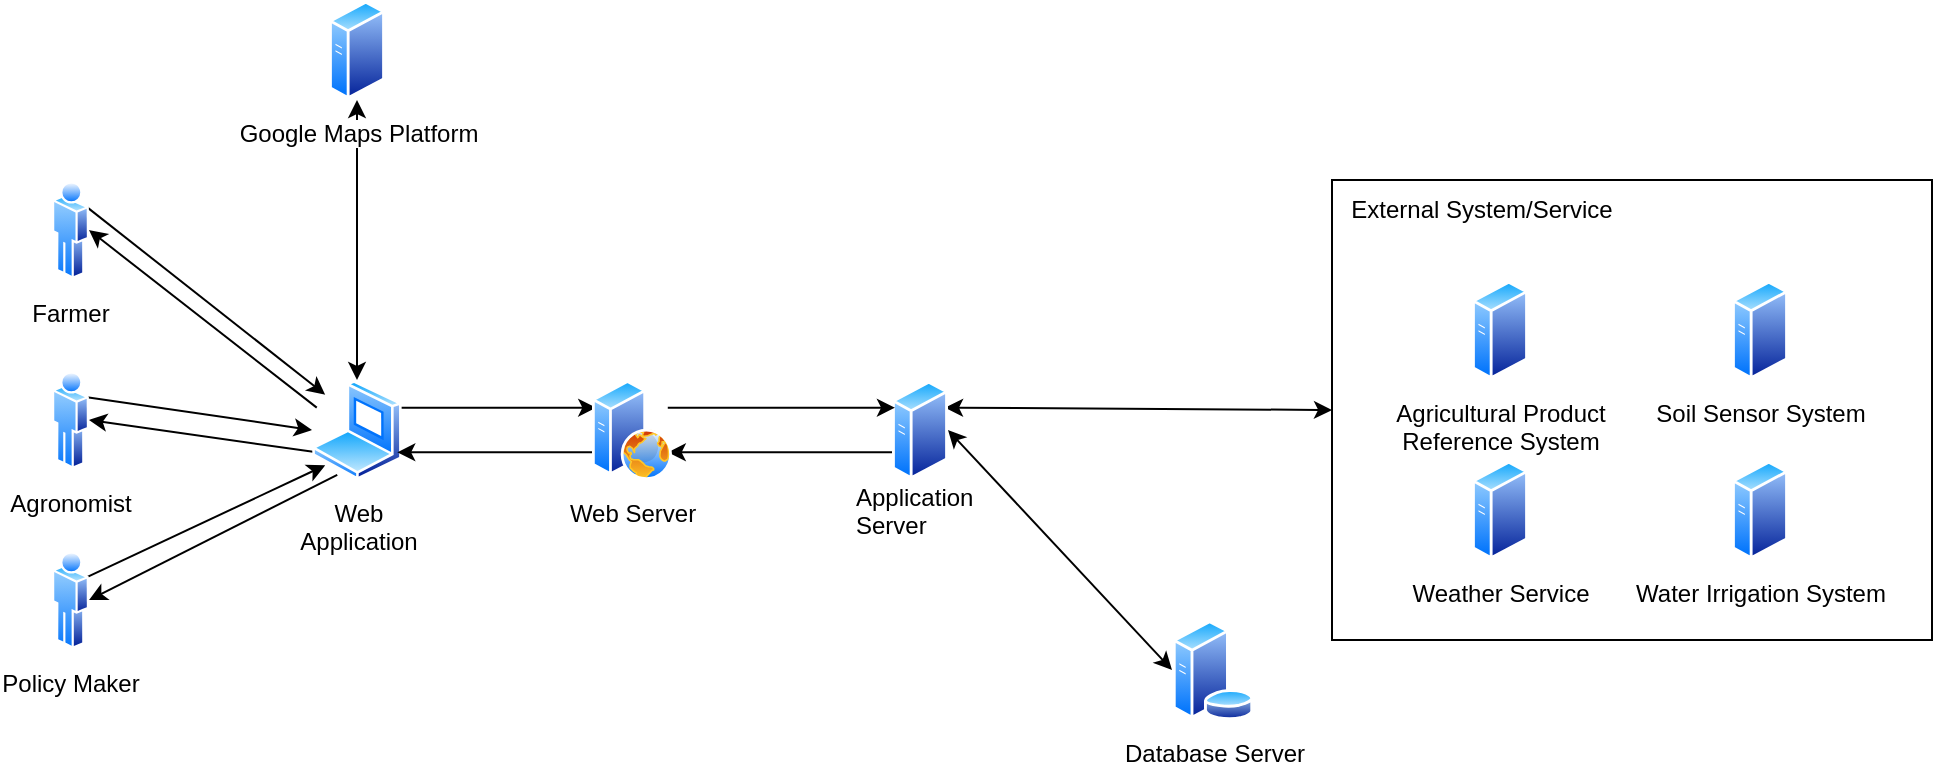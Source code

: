 <mxfile version="16.0.0" type="device" pages="3"><diagram id="sjSaxOTKPD7qIrv7Isvb" name="4-tier"><mxGraphModel dx="1261" dy="827" grid="1" gridSize="10" guides="1" tooltips="1" connect="1" arrows="1" fold="1" page="1" pageScale="1" pageWidth="12800" pageHeight="7200" math="0" shadow="0"><root><mxCell id="0"/><mxCell id="1" parent="0"/><mxCell id="mp9-KsFMcsk27uQzetZd-59" value="" style="rounded=0;whiteSpace=wrap;html=1;" vertex="1" parent="1"><mxGeometry x="790" y="280" width="300" height="230" as="geometry"/></mxCell><mxCell id="mp9-KsFMcsk27uQzetZd-29" style="edgeStyle=none;rounded=0;orthogonalLoop=1;jettySize=auto;html=1;exitX=1;exitY=0.25;exitDx=0;exitDy=0;entryX=0;entryY=0.25;entryDx=0;entryDy=0;" edge="1" parent="1" source="mp9-KsFMcsk27uQzetZd-3" target="mp9-KsFMcsk27uQzetZd-5"><mxGeometry relative="1" as="geometry"/></mxCell><mxCell id="mp9-KsFMcsk27uQzetZd-35" style="edgeStyle=none;rounded=0;orthogonalLoop=1;jettySize=auto;html=1;exitX=0;exitY=0.25;exitDx=0;exitDy=0;entryX=1;entryY=0.5;entryDx=0;entryDy=0;" edge="1" parent="1" source="mp9-KsFMcsk27uQzetZd-3" target="mp9-KsFMcsk27uQzetZd-19"><mxGeometry relative="1" as="geometry"/></mxCell><mxCell id="mp9-KsFMcsk27uQzetZd-37" style="edgeStyle=none;rounded=0;orthogonalLoop=1;jettySize=auto;html=1;exitX=0;exitY=0.75;exitDx=0;exitDy=0;entryX=1;entryY=0.5;entryDx=0;entryDy=0;" edge="1" parent="1" source="mp9-KsFMcsk27uQzetZd-3" target="mp9-KsFMcsk27uQzetZd-20"><mxGeometry relative="1" as="geometry"/></mxCell><mxCell id="mp9-KsFMcsk27uQzetZd-40" style="edgeStyle=none;rounded=0;orthogonalLoop=1;jettySize=auto;html=1;exitX=0.25;exitY=1;exitDx=0;exitDy=0;entryX=1;entryY=0.5;entryDx=0;entryDy=0;" edge="1" parent="1" source="mp9-KsFMcsk27uQzetZd-3" target="mp9-KsFMcsk27uQzetZd-21"><mxGeometry relative="1" as="geometry"/></mxCell><mxCell id="znMJdkrSRfPZ5JB3-P3C-1" style="edgeStyle=none;rounded=0;orthogonalLoop=1;jettySize=auto;html=1;exitX=0.5;exitY=0;exitDx=0;exitDy=0;fontSize=12;startArrow=classic;startFill=1;endArrow=classic;endFill=1;" edge="1" parent="1" source="mp9-KsFMcsk27uQzetZd-3" target="mp9-KsFMcsk27uQzetZd-15"><mxGeometry relative="1" as="geometry"/></mxCell><mxCell id="mp9-KsFMcsk27uQzetZd-3" value="Web&lt;br&gt;Application" style="aspect=fixed;perimeter=ellipsePerimeter;html=1;align=center;shadow=0;dashed=0;spacingTop=3;image;image=img/lib/active_directory/laptop_client.svg;" vertex="1" parent="1"><mxGeometry x="280" y="380" width="45" height="50" as="geometry"/></mxCell><mxCell id="mp9-KsFMcsk27uQzetZd-27" style="edgeStyle=none;rounded=0;orthogonalLoop=1;jettySize=auto;html=1;exitX=0;exitY=0.75;exitDx=0;exitDy=0;entryX=1;entryY=0.75;entryDx=0;entryDy=0;" edge="1" parent="1" source="mp9-KsFMcsk27uQzetZd-4" target="mp9-KsFMcsk27uQzetZd-5"><mxGeometry relative="1" as="geometry"/></mxCell><mxCell id="mp9-KsFMcsk27uQzetZd-56" style="rounded=0;orthogonalLoop=1;jettySize=auto;html=1;exitX=1;exitY=0.5;exitDx=0;exitDy=0;entryX=0;entryY=0.5;entryDx=0;entryDy=0;startArrow=classic;startFill=1;" edge="1" parent="1" source="mp9-KsFMcsk27uQzetZd-4" target="mp9-KsFMcsk27uQzetZd-31"><mxGeometry relative="1" as="geometry"/></mxCell><mxCell id="mp9-KsFMcsk27uQzetZd-60" style="edgeStyle=none;rounded=0;orthogonalLoop=1;jettySize=auto;html=1;exitX=1;exitY=0.25;exitDx=0;exitDy=0;entryX=0;entryY=0.5;entryDx=0;entryDy=0;startArrow=classic;startFill=1;" edge="1" parent="1" source="mp9-KsFMcsk27uQzetZd-4" target="mp9-KsFMcsk27uQzetZd-59"><mxGeometry relative="1" as="geometry"/></mxCell><mxCell id="mp9-KsFMcsk27uQzetZd-4" value="" style="aspect=fixed;perimeter=ellipsePerimeter;html=1;align=center;shadow=0;dashed=0;spacingTop=3;image;image=img/lib/active_directory/generic_server.svg;" vertex="1" parent="1"><mxGeometry x="570" y="380" width="28.0" height="50" as="geometry"/></mxCell><mxCell id="mp9-KsFMcsk27uQzetZd-26" style="edgeStyle=none;rounded=0;orthogonalLoop=1;jettySize=auto;html=1;exitX=1;exitY=0.25;exitDx=0;exitDy=0;entryX=0;entryY=0.25;entryDx=0;entryDy=0;" edge="1" parent="1" source="mp9-KsFMcsk27uQzetZd-5" target="mp9-KsFMcsk27uQzetZd-4"><mxGeometry relative="1" as="geometry"/></mxCell><mxCell id="mp9-KsFMcsk27uQzetZd-30" style="edgeStyle=none;rounded=0;orthogonalLoop=1;jettySize=auto;html=1;exitX=0;exitY=0.75;exitDx=0;exitDy=0;entryX=1;entryY=0.75;entryDx=0;entryDy=0;" edge="1" parent="1" source="mp9-KsFMcsk27uQzetZd-5" target="mp9-KsFMcsk27uQzetZd-3"><mxGeometry relative="1" as="geometry"/></mxCell><mxCell id="mp9-KsFMcsk27uQzetZd-5" value="Web Server" style="aspect=fixed;perimeter=ellipsePerimeter;html=1;align=center;shadow=0;dashed=0;spacingTop=3;image;image=img/lib/active_directory/web_server.svg;" vertex="1" parent="1"><mxGeometry x="420" y="380" width="40" height="50" as="geometry"/></mxCell><mxCell id="mp9-KsFMcsk27uQzetZd-15" value="Google Maps Platform" style="aspect=fixed;perimeter=ellipsePerimeter;html=1;align=center;shadow=0;dashed=0;spacingTop=3;image;image=img/lib/active_directory/generic_server.svg;" vertex="1" parent="1"><mxGeometry x="288.5" y="190" width="28.0" height="50" as="geometry"/></mxCell><mxCell id="mp9-KsFMcsk27uQzetZd-16" value="Weather Service" style="aspect=fixed;perimeter=ellipsePerimeter;html=1;align=center;shadow=0;dashed=0;spacingTop=3;image;image=img/lib/active_directory/generic_server.svg;" vertex="1" parent="1"><mxGeometry x="860" y="420" width="28.0" height="50" as="geometry"/></mxCell><mxCell id="mp9-KsFMcsk27uQzetZd-34" style="edgeStyle=none;rounded=0;orthogonalLoop=1;jettySize=auto;html=1;exitX=1;exitY=0.25;exitDx=0;exitDy=0;entryX=0;entryY=0;entryDx=0;entryDy=0;" edge="1" parent="1" source="mp9-KsFMcsk27uQzetZd-19" target="mp9-KsFMcsk27uQzetZd-3"><mxGeometry relative="1" as="geometry"/></mxCell><mxCell id="mp9-KsFMcsk27uQzetZd-19" value="Farmer" style="aspect=fixed;perimeter=ellipsePerimeter;html=1;align=center;shadow=0;dashed=0;spacingTop=3;image;image=img/lib/active_directory/user.svg;" vertex="1" parent="1"><mxGeometry x="150" y="280" width="18.5" height="50" as="geometry"/></mxCell><mxCell id="mp9-KsFMcsk27uQzetZd-36" style="edgeStyle=none;rounded=0;orthogonalLoop=1;jettySize=auto;html=1;exitX=1;exitY=0.25;exitDx=0;exitDy=0;entryX=0;entryY=0.5;entryDx=0;entryDy=0;" edge="1" parent="1" source="mp9-KsFMcsk27uQzetZd-20" target="mp9-KsFMcsk27uQzetZd-3"><mxGeometry relative="1" as="geometry"/></mxCell><mxCell id="mp9-KsFMcsk27uQzetZd-20" value="Agronomist" style="aspect=fixed;perimeter=ellipsePerimeter;html=1;align=center;shadow=0;dashed=0;spacingTop=3;image;image=img/lib/active_directory/user.svg;" vertex="1" parent="1"><mxGeometry x="150" y="375" width="18.5" height="50" as="geometry"/></mxCell><mxCell id="mp9-KsFMcsk27uQzetZd-39" style="edgeStyle=none;rounded=0;orthogonalLoop=1;jettySize=auto;html=1;exitX=1;exitY=0.25;exitDx=0;exitDy=0;entryX=0;entryY=1;entryDx=0;entryDy=0;" edge="1" parent="1" source="mp9-KsFMcsk27uQzetZd-21" target="mp9-KsFMcsk27uQzetZd-3"><mxGeometry relative="1" as="geometry"/></mxCell><mxCell id="mp9-KsFMcsk27uQzetZd-21" value="Policy Maker" style="aspect=fixed;perimeter=ellipsePerimeter;html=1;align=center;shadow=0;dashed=0;spacingTop=3;image;image=img/lib/active_directory/user.svg;" vertex="1" parent="1"><mxGeometry x="150" y="465" width="18.5" height="50" as="geometry"/></mxCell><mxCell id="mp9-KsFMcsk27uQzetZd-22" value="Soil Sensor System" style="aspect=fixed;perimeter=ellipsePerimeter;html=1;align=center;shadow=0;dashed=0;spacingTop=3;image;image=img/lib/active_directory/generic_server.svg;" vertex="1" parent="1"><mxGeometry x="990" y="330" width="28.0" height="50" as="geometry"/></mxCell><mxCell id="mp9-KsFMcsk27uQzetZd-23" value="Water Irrigation System" style="aspect=fixed;perimeter=ellipsePerimeter;html=1;align=center;shadow=0;dashed=0;spacingTop=3;image;image=img/lib/active_directory/generic_server.svg;" vertex="1" parent="1"><mxGeometry x="990" y="420" width="28.0" height="50" as="geometry"/></mxCell><mxCell id="mp9-KsFMcsk27uQzetZd-24" value="Agricultural Product &lt;br&gt;Reference System" style="aspect=fixed;perimeter=ellipsePerimeter;html=1;align=center;shadow=0;dashed=0;spacingTop=3;image;image=img/lib/active_directory/generic_server.svg;" vertex="1" parent="1"><mxGeometry x="860" y="330" width="28.0" height="50" as="geometry"/></mxCell><mxCell id="mp9-KsFMcsk27uQzetZd-31" value="Database Server" style="aspect=fixed;perimeter=ellipsePerimeter;html=1;align=center;shadow=0;dashed=0;spacingTop=3;image;image=img/lib/active_directory/database_server.svg;" vertex="1" parent="1"><mxGeometry x="710" y="500" width="41" height="50" as="geometry"/></mxCell><mxCell id="mp9-KsFMcsk27uQzetZd-58" value="&lt;meta charset=&quot;utf-8&quot;&gt;&lt;span style=&quot;color: rgb(0, 0, 0); font-size: 12px; font-style: normal; font-weight: 400; letter-spacing: normal; text-align: center; text-indent: 0px; text-transform: none; word-spacing: 0px; font-family: helvetica;&quot;&gt;Application&lt;br&gt;&lt;/span&gt;&lt;span style=&quot;color: rgb(0, 0, 0); font-size: 12px; font-style: normal; font-weight: 400; letter-spacing: normal; text-align: center; text-indent: 0px; text-transform: none; word-spacing: 0px; font-family: helvetica;&quot;&gt;Server&lt;/span&gt;" style="text;whiteSpace=wrap;html=1;" vertex="1" parent="1"><mxGeometry x="550" y="425" width="80" height="40" as="geometry"/></mxCell><mxCell id="mp9-KsFMcsk27uQzetZd-67" value="External System/Service" style="text;html=1;strokeColor=none;fillColor=none;align=center;verticalAlign=middle;whiteSpace=wrap;rounded=0;" vertex="1" parent="1"><mxGeometry x="780" y="280" width="170" height="30" as="geometry"/></mxCell></root></mxGraphModel></diagram><diagram name="4-tier with details" id="wOxttjtLNgV1CSlVYcbX"><mxGraphModel dx="1183" dy="775" grid="1" gridSize="10" guides="1" tooltips="1" connect="1" arrows="1" fold="1" page="1" pageScale="1" pageWidth="12800" pageHeight="7200" math="0" shadow="0"><root><mxCell id="PrZ64AHP7pMsu5yg79Ty-0"/><mxCell id="PrZ64AHP7pMsu5yg79Ty-1" parent="PrZ64AHP7pMsu5yg79Ty-0"/><mxCell id="PrZ64AHP7pMsu5yg79Ty-3" style="edgeStyle=none;rounded=0;orthogonalLoop=1;jettySize=auto;html=1;exitX=1;exitY=0.25;exitDx=0;exitDy=0;entryX=0;entryY=0.25;entryDx=0;entryDy=0;" edge="1" parent="PrZ64AHP7pMsu5yg79Ty-1" source="PrZ64AHP7pMsu5yg79Ty-7" target="PrZ64AHP7pMsu5yg79Ty-14"><mxGeometry relative="1" as="geometry"/></mxCell><mxCell id="PrZ64AHP7pMsu5yg79Ty-4" style="edgeStyle=none;rounded=0;orthogonalLoop=1;jettySize=auto;html=1;exitX=0;exitY=0.25;exitDx=0;exitDy=0;entryX=1;entryY=0.5;entryDx=0;entryDy=0;" edge="1" parent="PrZ64AHP7pMsu5yg79Ty-1" source="PrZ64AHP7pMsu5yg79Ty-7" target="PrZ64AHP7pMsu5yg79Ty-18"><mxGeometry relative="1" as="geometry"/></mxCell><mxCell id="PrZ64AHP7pMsu5yg79Ty-5" style="edgeStyle=none;rounded=0;orthogonalLoop=1;jettySize=auto;html=1;exitX=0;exitY=0.75;exitDx=0;exitDy=0;entryX=1;entryY=0.5;entryDx=0;entryDy=0;" edge="1" parent="PrZ64AHP7pMsu5yg79Ty-1" source="PrZ64AHP7pMsu5yg79Ty-7" target="PrZ64AHP7pMsu5yg79Ty-20"><mxGeometry relative="1" as="geometry"/></mxCell><mxCell id="PrZ64AHP7pMsu5yg79Ty-6" style="edgeStyle=none;rounded=0;orthogonalLoop=1;jettySize=auto;html=1;exitX=0.25;exitY=1;exitDx=0;exitDy=0;entryX=1;entryY=0.5;entryDx=0;entryDy=0;" edge="1" parent="PrZ64AHP7pMsu5yg79Ty-1" source="PrZ64AHP7pMsu5yg79Ty-7" target="PrZ64AHP7pMsu5yg79Ty-22"><mxGeometry relative="1" as="geometry"/></mxCell><mxCell id="3Lk5NmWLWFkeEh1lL4oG-1" style="edgeStyle=none;rounded=0;orthogonalLoop=1;jettySize=auto;html=1;exitX=0.5;exitY=0;exitDx=0;exitDy=0;fontSize=12;startArrow=classic;startFill=1;endArrow=classic;endFill=1;" edge="1" parent="PrZ64AHP7pMsu5yg79Ty-1" source="PrZ64AHP7pMsu5yg79Ty-7" target="3Lk5NmWLWFkeEh1lL4oG-0"><mxGeometry relative="1" as="geometry"/></mxCell><mxCell id="PrZ64AHP7pMsu5yg79Ty-7" value="Web&lt;br&gt;Application" style="aspect=fixed;perimeter=ellipsePerimeter;html=1;align=center;shadow=0;dashed=0;spacingTop=3;image;image=img/lib/active_directory/laptop_client.svg;" vertex="1" parent="PrZ64AHP7pMsu5yg79Ty-1"><mxGeometry x="280" y="380" width="45" height="50" as="geometry"/></mxCell><mxCell id="PrZ64AHP7pMsu5yg79Ty-8" style="edgeStyle=none;rounded=0;orthogonalLoop=1;jettySize=auto;html=1;exitX=0;exitY=0.75;exitDx=0;exitDy=0;entryX=1;entryY=0.75;entryDx=0;entryDy=0;" edge="1" parent="PrZ64AHP7pMsu5yg79Ty-1" source="PrZ64AHP7pMsu5yg79Ty-11" target="PrZ64AHP7pMsu5yg79Ty-14"><mxGeometry relative="1" as="geometry"/></mxCell><mxCell id="PrZ64AHP7pMsu5yg79Ty-9" style="rounded=0;orthogonalLoop=1;jettySize=auto;html=1;exitX=1;exitY=0.5;exitDx=0;exitDy=0;entryX=0;entryY=0.5;entryDx=0;entryDy=0;startArrow=classic;startFill=1;" edge="1" parent="PrZ64AHP7pMsu5yg79Ty-1" source="PrZ64AHP7pMsu5yg79Ty-11" target="PrZ64AHP7pMsu5yg79Ty-26"><mxGeometry relative="1" as="geometry"/></mxCell><mxCell id="PrZ64AHP7pMsu5yg79Ty-10" style="edgeStyle=none;rounded=0;orthogonalLoop=1;jettySize=auto;html=1;exitX=1;exitY=0.25;exitDx=0;exitDy=0;entryX=0;entryY=0.5;entryDx=0;entryDy=0;startArrow=classic;startFill=1;" edge="1" parent="PrZ64AHP7pMsu5yg79Ty-1" source="PrZ64AHP7pMsu5yg79Ty-11" target="PrZ64AHP7pMsu5yg79Ty-2"><mxGeometry relative="1" as="geometry"/></mxCell><mxCell id="PrZ64AHP7pMsu5yg79Ty-11" value="" style="aspect=fixed;perimeter=ellipsePerimeter;html=1;align=center;shadow=0;dashed=0;spacingTop=3;image;image=img/lib/active_directory/generic_server.svg;" vertex="1" parent="PrZ64AHP7pMsu5yg79Ty-1"><mxGeometry x="570" y="380" width="28.0" height="50" as="geometry"/></mxCell><mxCell id="PrZ64AHP7pMsu5yg79Ty-12" style="edgeStyle=none;rounded=0;orthogonalLoop=1;jettySize=auto;html=1;exitX=1;exitY=0.25;exitDx=0;exitDy=0;entryX=0;entryY=0.25;entryDx=0;entryDy=0;" edge="1" parent="PrZ64AHP7pMsu5yg79Ty-1" source="PrZ64AHP7pMsu5yg79Ty-14" target="PrZ64AHP7pMsu5yg79Ty-11"><mxGeometry relative="1" as="geometry"/></mxCell><mxCell id="PrZ64AHP7pMsu5yg79Ty-13" style="edgeStyle=none;rounded=0;orthogonalLoop=1;jettySize=auto;html=1;exitX=0;exitY=0.75;exitDx=0;exitDy=0;entryX=1;entryY=0.75;entryDx=0;entryDy=0;" edge="1" parent="PrZ64AHP7pMsu5yg79Ty-1" source="PrZ64AHP7pMsu5yg79Ty-14" target="PrZ64AHP7pMsu5yg79Ty-7"><mxGeometry relative="1" as="geometry"/></mxCell><mxCell id="PrZ64AHP7pMsu5yg79Ty-14" value="Web Server" style="aspect=fixed;perimeter=ellipsePerimeter;html=1;align=center;shadow=0;dashed=0;spacingTop=3;image;image=img/lib/active_directory/web_server.svg;" vertex="1" parent="PrZ64AHP7pMsu5yg79Ty-1"><mxGeometry x="420" y="380" width="40" height="50" as="geometry"/></mxCell><mxCell id="PrZ64AHP7pMsu5yg79Ty-17" style="edgeStyle=none;rounded=0;orthogonalLoop=1;jettySize=auto;html=1;exitX=1;exitY=0.25;exitDx=0;exitDy=0;entryX=0;entryY=0;entryDx=0;entryDy=0;" edge="1" parent="PrZ64AHP7pMsu5yg79Ty-1" source="PrZ64AHP7pMsu5yg79Ty-18" target="PrZ64AHP7pMsu5yg79Ty-7"><mxGeometry relative="1" as="geometry"/></mxCell><mxCell id="PrZ64AHP7pMsu5yg79Ty-18" value="Farmer" style="aspect=fixed;perimeter=ellipsePerimeter;html=1;align=center;shadow=0;dashed=0;spacingTop=3;image;image=img/lib/active_directory/user.svg;" vertex="1" parent="PrZ64AHP7pMsu5yg79Ty-1"><mxGeometry x="150" y="280" width="18.5" height="50" as="geometry"/></mxCell><mxCell id="PrZ64AHP7pMsu5yg79Ty-19" style="edgeStyle=none;rounded=0;orthogonalLoop=1;jettySize=auto;html=1;exitX=1;exitY=0.25;exitDx=0;exitDy=0;entryX=0;entryY=0.5;entryDx=0;entryDy=0;" edge="1" parent="PrZ64AHP7pMsu5yg79Ty-1" source="PrZ64AHP7pMsu5yg79Ty-20" target="PrZ64AHP7pMsu5yg79Ty-7"><mxGeometry relative="1" as="geometry"/></mxCell><mxCell id="PrZ64AHP7pMsu5yg79Ty-20" value="Agronomist" style="aspect=fixed;perimeter=ellipsePerimeter;html=1;align=center;shadow=0;dashed=0;spacingTop=3;image;image=img/lib/active_directory/user.svg;" vertex="1" parent="PrZ64AHP7pMsu5yg79Ty-1"><mxGeometry x="150" y="375" width="18.5" height="50" as="geometry"/></mxCell><mxCell id="PrZ64AHP7pMsu5yg79Ty-21" style="edgeStyle=none;rounded=0;orthogonalLoop=1;jettySize=auto;html=1;exitX=1;exitY=0.25;exitDx=0;exitDy=0;entryX=0;entryY=1;entryDx=0;entryDy=0;" edge="1" parent="PrZ64AHP7pMsu5yg79Ty-1" source="PrZ64AHP7pMsu5yg79Ty-22" target="PrZ64AHP7pMsu5yg79Ty-7"><mxGeometry relative="1" as="geometry"/></mxCell><mxCell id="PrZ64AHP7pMsu5yg79Ty-22" value="Policy Maker" style="aspect=fixed;perimeter=ellipsePerimeter;html=1;align=center;shadow=0;dashed=0;spacingTop=3;image;image=img/lib/active_directory/user.svg;" vertex="1" parent="PrZ64AHP7pMsu5yg79Ty-1"><mxGeometry x="150" y="465" width="18.5" height="50" as="geometry"/></mxCell><mxCell id="PrZ64AHP7pMsu5yg79Ty-26" value="Database Server" style="aspect=fixed;perimeter=ellipsePerimeter;html=1;align=center;shadow=0;dashed=0;spacingTop=3;image;image=img/lib/active_directory/database_server.svg;" vertex="1" parent="PrZ64AHP7pMsu5yg79Ty-1"><mxGeometry x="700" y="450" width="41" height="50" as="geometry"/></mxCell><mxCell id="PrZ64AHP7pMsu5yg79Ty-27" value="&lt;meta charset=&quot;utf-8&quot;&gt;&lt;span style=&quot;color: rgb(0, 0, 0); font-size: 12px; font-style: normal; font-weight: 400; letter-spacing: normal; text-align: center; text-indent: 0px; text-transform: none; word-spacing: 0px; font-family: helvetica;&quot;&gt;Application&lt;br&gt;&lt;/span&gt;&lt;span style=&quot;color: rgb(0, 0, 0); font-size: 12px; font-style: normal; font-weight: 400; letter-spacing: normal; text-align: center; text-indent: 0px; text-transform: none; word-spacing: 0px; font-family: helvetica;&quot;&gt;Server&lt;/span&gt;" style="text;whiteSpace=wrap;html=1;" vertex="1" parent="PrZ64AHP7pMsu5yg79Ty-1"><mxGeometry x="550" y="425" width="80" height="40" as="geometry"/></mxCell><mxCell id="PrZ64AHP7pMsu5yg79Ty-29" value="" style="endArrow=none;dashed=1;html=1;rounded=0;" edge="1" parent="PrZ64AHP7pMsu5yg79Ty-1"><mxGeometry width="50" height="50" relative="1" as="geometry"><mxPoint x="380" y="640" as="sourcePoint"/><mxPoint x="380" y="230" as="targetPoint"/></mxGeometry></mxCell><mxCell id="PrZ64AHP7pMsu5yg79Ty-30" value="" style="endArrow=none;dashed=1;html=1;rounded=0;" edge="1" parent="PrZ64AHP7pMsu5yg79Ty-1"><mxGeometry width="50" height="50" relative="1" as="geometry"><mxPoint x="520" y="640" as="sourcePoint"/><mxPoint x="520" y="230" as="targetPoint"/></mxGeometry></mxCell><mxCell id="PrZ64AHP7pMsu5yg79Ty-31" value="" style="endArrow=none;dashed=1;html=1;rounded=0;" edge="1" parent="PrZ64AHP7pMsu5yg79Ty-1"><mxGeometry width="50" height="50" relative="1" as="geometry"><mxPoint x="630" y="639" as="sourcePoint"/><mxPoint x="630" y="229" as="targetPoint"/></mxGeometry></mxCell><mxCell id="PrZ64AHP7pMsu5yg79Ty-32" value="client tier" style="text;html=1;strokeColor=none;fillColor=none;align=center;verticalAlign=middle;whiteSpace=wrap;rounded=0;" vertex="1" parent="PrZ64AHP7pMsu5yg79Ty-1"><mxGeometry x="272.5" y="600" width="60" height="30" as="geometry"/></mxCell><mxCell id="PrZ64AHP7pMsu5yg79Ty-33" value="presentation tier" style="text;html=1;strokeColor=none;fillColor=none;align=center;verticalAlign=middle;whiteSpace=wrap;rounded=0;" vertex="1" parent="PrZ64AHP7pMsu5yg79Ty-1"><mxGeometry x="400" y="600" width="90" height="30" as="geometry"/></mxCell><mxCell id="PrZ64AHP7pMsu5yg79Ty-34" value="data tier" style="text;html=1;strokeColor=none;fillColor=none;align=center;verticalAlign=middle;whiteSpace=wrap;rounded=0;" vertex="1" parent="PrZ64AHP7pMsu5yg79Ty-1"><mxGeometry x="651" y="600" width="60" height="30" as="geometry"/></mxCell><mxCell id="PrZ64AHP7pMsu5yg79Ty-35" value="business domain tier" style="text;html=1;strokeColor=none;fillColor=none;align=center;verticalAlign=middle;whiteSpace=wrap;rounded=0;" vertex="1" parent="PrZ64AHP7pMsu5yg79Ty-1"><mxGeometry x="540" y="600" width="80" height="30" as="geometry"/></mxCell><mxCell id="PrZ64AHP7pMsu5yg79Ty-36" value="&lt;span style=&quot;color: rgb(35 , 38 , 41) ; font-style: normal ; font-weight: 400 ; letter-spacing: normal ; text-align: left ; text-indent: 0px ; text-transform: none ; word-spacing: 0px ; background-color: rgb(255 , 255 , 255) ; display: inline ; float: none&quot;&gt;&lt;font style=&quot;font-size: 12px&quot;&gt;Thin clients like HTML Pages on Browsers and Rich Clients like Java WebStart &amp;amp; Flash.&lt;/font&gt;&lt;/span&gt;" style="text;whiteSpace=wrap;html=1;" vertex="1" parent="PrZ64AHP7pMsu5yg79Ty-1"><mxGeometry x="190" y="630" width="160" height="60" as="geometry"/></mxCell><mxCell id="PrZ64AHP7pMsu5yg79Ty-37" value="&lt;span style=&quot;color: rgb(35 , 38 , 41) ; font-style: normal ; letter-spacing: normal ; text-align: left ; text-indent: 0px ; text-transform: none ; word-spacing: 0px ; background-color: rgb(255 , 255 , 255) ; display: inline ; float: none&quot;&gt;&lt;font style=&quot;font-size: 12px&quot;&gt;e.g. &lt;b&gt;Java Servlets&lt;/b&gt;/JSP, ASP, PHP. This tier will increasingly include WebServices as proxies and adaptors for business tier services.&lt;/font&gt;&lt;/span&gt;" style="text;whiteSpace=wrap;html=1;fontSize=12;" vertex="1" parent="PrZ64AHP7pMsu5yg79Ty-1"><mxGeometry x="386" y="630" width="140" height="110" as="geometry"/></mxCell><mxCell id="PrZ64AHP7pMsu5yg79Ty-38" value="&lt;span style=&quot;color: rgb(35 , 38 , 41) ; font-style: normal ; letter-spacing: normal ; text-align: left ; text-indent: 0px ; text-transform: none ; word-spacing: 0px ; background-color: rgb(255 , 255 , 255) ; display: inline ; float: none&quot;&gt;&lt;font style=&quot;font-size: 12px&quot;&gt;An Application Server such JavaEE including &lt;b&gt;EJB&lt;/b&gt;, DCOM or CORBA Service Objects. Provide business functionality, increasing using SOA and Micro-services.&lt;/font&gt;&lt;/span&gt;" style="text;whiteSpace=wrap;html=1;fontSize=12;" vertex="1" parent="PrZ64AHP7pMsu5yg79Ty-1"><mxGeometry x="529" y="640" width="110" height="150" as="geometry"/></mxCell><mxCell id="PrZ64AHP7pMsu5yg79Ty-39" value="&lt;span style=&quot;color: rgb(35 , 38 , 41) ; font-style: normal ; font-weight: 400 ; letter-spacing: normal ; text-align: left ; text-indent: 0px ; text-transform: none ; word-spacing: 0px ; background-color: rgb(255 , 255 , 255) ; display: inline ; float: none&quot;&gt;&lt;font style=&quot;font-size: 12px&quot;&gt;e.g. Database, Directory Services, File &amp;amp; Print Services, Hardware abstraction. This tier is increasingly called the platform.&lt;/font&gt;&lt;/span&gt;" style="text;whiteSpace=wrap;html=1;fontSize=12;" vertex="1" parent="PrZ64AHP7pMsu5yg79Ty-1"><mxGeometry x="651" y="630" width="99" height="140" as="geometry"/></mxCell><mxCell id="cinz6z-CXB8UTuKZ8Fwg-7" value="" style="group" vertex="1" connectable="0" parent="PrZ64AHP7pMsu5yg79Ty-1"><mxGeometry x="819" y="180" width="391" height="230" as="geometry"/></mxCell><mxCell id="PrZ64AHP7pMsu5yg79Ty-2" value="" style="rounded=0;whiteSpace=wrap;html=1;" vertex="1" parent="cinz6z-CXB8UTuKZ8Fwg-7"><mxGeometry x="1" width="299" height="230" as="geometry"/></mxCell><mxCell id="PrZ64AHP7pMsu5yg79Ty-16" value="Weather Service" style="aspect=fixed;perimeter=ellipsePerimeter;html=1;align=center;shadow=0;dashed=0;spacingTop=3;image;image=img/lib/active_directory/generic_server.svg;" vertex="1" parent="cinz6z-CXB8UTuKZ8Fwg-7"><mxGeometry x="71" y="140" width="28.0" height="50" as="geometry"/></mxCell><mxCell id="PrZ64AHP7pMsu5yg79Ty-23" value="Soil Sensor System" style="aspect=fixed;perimeter=ellipsePerimeter;html=1;align=center;shadow=0;dashed=0;spacingTop=3;image;image=img/lib/active_directory/generic_server.svg;" vertex="1" parent="cinz6z-CXB8UTuKZ8Fwg-7"><mxGeometry x="201" y="50" width="28.0" height="50" as="geometry"/></mxCell><mxCell id="PrZ64AHP7pMsu5yg79Ty-24" value="Water Irrigation System" style="aspect=fixed;perimeter=ellipsePerimeter;html=1;align=center;shadow=0;dashed=0;spacingTop=3;image;image=img/lib/active_directory/generic_server.svg;" vertex="1" parent="cinz6z-CXB8UTuKZ8Fwg-7"><mxGeometry x="201" y="140" width="28.0" height="50" as="geometry"/></mxCell><mxCell id="PrZ64AHP7pMsu5yg79Ty-25" value="Agricultural Product &lt;br&gt;Reference System" style="aspect=fixed;perimeter=ellipsePerimeter;html=1;align=center;shadow=0;dashed=0;spacingTop=3;image;image=img/lib/active_directory/generic_server.svg;" vertex="1" parent="cinz6z-CXB8UTuKZ8Fwg-7"><mxGeometry x="71" y="50" width="28.0" height="50" as="geometry"/></mxCell><mxCell id="PrZ64AHP7pMsu5yg79Ty-28" value="External System/Service" style="text;html=1;strokeColor=none;fillColor=none;align=center;verticalAlign=middle;whiteSpace=wrap;rounded=0;" vertex="1" parent="cinz6z-CXB8UTuKZ8Fwg-7"><mxGeometry width="170" height="30" as="geometry"/></mxCell><mxCell id="3Lk5NmWLWFkeEh1lL4oG-0" value="Google Maps System" style="aspect=fixed;perimeter=ellipsePerimeter;html=1;align=center;shadow=0;dashed=0;spacingTop=3;image;image=img/lib/active_directory/generic_server.svg;" vertex="1" parent="PrZ64AHP7pMsu5yg79Ty-1"><mxGeometry x="288.5" y="190" width="28.0" height="50" as="geometry"/></mxCell></root></mxGraphModel></diagram><diagram id="_zvniN8zI1NYS8zOJ5n4" name="deployment view"><mxGraphModel dx="1892" dy="1240" grid="1" gridSize="10" guides="1" tooltips="1" connect="1" arrows="1" fold="1" page="1" pageScale="1" pageWidth="12800" pageHeight="7200" math="0" shadow="0"><root><mxCell id="dQfugRME7OqN7PzGeykQ-0"/><mxCell id="dQfugRME7OqN7PzGeykQ-1" parent="dQfugRME7OqN7PzGeykQ-0"/><mxCell id="L_LyuT1pwy2XPw7mMaoC-0" value="&amp;lt;&amp;lt;device&amp;gt;&amp;gt; &lt;br&gt;&lt;b&gt;PC&lt;/b&gt;" style="verticalAlign=top;align=center;shape=cube;size=10;direction=south;fontStyle=0;html=1;boundedLbl=1;spacingLeft=5;fontSize=12;fillColor=#dae8fc;strokeColor=#6c8ebf;" vertex="1" parent="dQfugRME7OqN7PzGeykQ-1"><mxGeometry x="220" y="430" width="180" height="140" as="geometry"/></mxCell><mxCell id="L_LyuT1pwy2XPw7mMaoC-1" value="&amp;lt;&amp;lt;web browser&amp;gt;&amp;gt;" style="verticalAlign=top;align=center;shape=cube;size=10;direction=south;html=1;boundedLbl=1;spacingLeft=5;fontSize=12;" vertex="1" parent="L_LyuT1pwy2XPw7mMaoC-0"><mxGeometry width="130" height="60" relative="1" as="geometry"><mxPoint x="20" y="60" as="offset"/></mxGeometry></mxCell><mxCell id="L_LyuT1pwy2XPw7mMaoC-2" value="&amp;lt;&amp;lt;load balancer&amp;gt;&amp;gt;&amp;nbsp;&lt;br&gt;&lt;b&gt;F5&lt;br&gt;&lt;/b&gt;" style="verticalAlign=top;align=center;shape=cube;size=10;direction=south;fontStyle=0;html=1;boundedLbl=1;spacingLeft=5;fontSize=12;fillColor=#dae8fc;strokeColor=#6c8ebf;" vertex="1" parent="dQfugRME7OqN7PzGeykQ-1"><mxGeometry x="640" y="700" width="180" height="70" as="geometry"/></mxCell><mxCell id="L_LyuT1pwy2XPw7mMaoC-6" value="" style="endArrow=none;html=1;rounded=0;align=center;verticalAlign=top;endFill=0;labelBackgroundColor=none;fontSize=12;exitX=0;exitY=0;exitDx=60;exitDy=70;exitPerimeter=0;entryX=0;entryY=0;entryDx=0;entryDy=85;entryPerimeter=0;" edge="1" parent="dQfugRME7OqN7PzGeykQ-1" source="L_LyuT1pwy2XPw7mMaoC-1" target="L_LyuT1pwy2XPw7mMaoC-45"><mxGeometry relative="1" as="geometry"><mxPoint x="550" y="825" as="sourcePoint"/><mxPoint x="710" y="825" as="targetPoint"/></mxGeometry></mxCell><mxCell id="L_LyuT1pwy2XPw7mMaoC-8" value="&lt;span style=&quot;background-color: rgb(255, 255, 255);&quot;&gt;&amp;lt;&amp;lt;protocol&amp;gt;&amp;gt;&lt;/span&gt;&lt;br style=&quot;&quot;&gt;&lt;span style=&quot;background-color: rgb(255, 255, 255);&quot;&gt;HTTP&lt;/span&gt;" style="resizable=0;html=1;align=center;verticalAlign=top;labelBackgroundColor=none;fontSize=12;" connectable="0" vertex="1" parent="L_LyuT1pwy2XPw7mMaoC-6"><mxGeometry x="-1" relative="1" as="geometry"><mxPoint x="70" y="80" as="offset"/></mxGeometry></mxCell><mxCell id="L_LyuT1pwy2XPw7mMaoC-10" value="&amp;lt;&amp;lt;device&amp;gt;&amp;gt; &lt;br&gt;&lt;b&gt;Dell PowerEdge R240&lt;/b&gt;" style="verticalAlign=top;align=center;shape=cube;size=10;direction=south;fontStyle=0;html=1;boundedLbl=1;spacingLeft=5;fontSize=12;fillColor=#dae8fc;strokeColor=#6c8ebf;" vertex="1" parent="dQfugRME7OqN7PzGeykQ-1"><mxGeometry x="1015" y="564" width="275" height="280" as="geometry"/></mxCell><mxCell id="L_LyuT1pwy2XPw7mMaoC-18" value="" style="group" vertex="1" connectable="0" parent="dQfugRME7OqN7PzGeykQ-1"><mxGeometry x="1050" y="614" width="210" height="190" as="geometry"/></mxCell><mxCell id="L_LyuT1pwy2XPw7mMaoC-16" value="&amp;lt;&amp;lt;OS&amp;gt;&amp;gt;&lt;br&gt;&lt;b&gt;Linux&lt;/b&gt;" style="verticalAlign=top;align=center;shape=cube;size=10;direction=south;html=1;boundedLbl=1;spacingLeft=5;fontSize=12;fillColor=#ffe6cc;strokeColor=#000000;" vertex="1" parent="L_LyuT1pwy2XPw7mMaoC-18"><mxGeometry width="210" height="190" as="geometry"/></mxCell><mxCell id="L_LyuT1pwy2XPw7mMaoC-17" value="" style="line;strokeWidth=1;fillColor=none;align=left;verticalAlign=middle;spacingTop=-1;spacingLeft=3;spacingRight=3;rotatable=0;labelPosition=right;points=[];portConstraint=eastwest;fontSize=12;" vertex="1" parent="L_LyuT1pwy2XPw7mMaoC-18"><mxGeometry y="45.238" width="200.455" height="7.238" as="geometry"/></mxCell><mxCell id="L_LyuT1pwy2XPw7mMaoC-19" value="&amp;lt;&amp;lt;web server&amp;gt;&amp;gt;&lt;br&gt;&lt;b&gt;Tomcat&lt;/b&gt;" style="verticalAlign=top;align=center;shape=cube;size=10;direction=south;html=1;boundedLbl=1;spacingLeft=5;fontSize=12;" vertex="1" parent="L_LyuT1pwy2XPw7mMaoC-18"><mxGeometry x="24.39" y="80" width="151.67" height="92" as="geometry"/></mxCell><mxCell id="L_LyuT1pwy2XPw7mMaoC-33" value="&amp;lt;&amp;lt;artifact&amp;gt;&amp;gt;&lt;br&gt;&lt;br&gt;&lt;b&gt;Web Server&lt;/b&gt;" style="text;html=1;align=center;verticalAlign=middle;dashed=0;fillColor=#ffffff;strokeColor=#000000;fontSize=12;" vertex="1" parent="L_LyuT1pwy2XPw7mMaoC-18"><mxGeometry x="45.23" y="126" width="110" height="40" as="geometry"/></mxCell><mxCell id="L_LyuT1pwy2XPw7mMaoC-12" value="" style="endArrow=none;html=1;rounded=0;align=center;verticalAlign=top;endFill=0;labelBackgroundColor=none;fontSize=12;exitX=0;exitY=0;exitDx=30;exitDy=0;exitPerimeter=0;entryX=0;entryY=0;entryDx=36.667;entryDy=151.667;entryPerimeter=0;" edge="1" parent="dQfugRME7OqN7PzGeykQ-1" source="L_LyuT1pwy2XPw7mMaoC-2" target="L_LyuT1pwy2XPw7mMaoC-19"><mxGeometry relative="1" as="geometry"><mxPoint x="800" y="865" as="sourcePoint"/><mxPoint x="1150" y="730" as="targetPoint"/></mxGeometry></mxCell><mxCell id="L_LyuT1pwy2XPw7mMaoC-13" value="2" style="resizable=0;html=1;align=left;verticalAlign=bottom;labelBackgroundColor=none;fontSize=12;" connectable="0" vertex="1" parent="L_LyuT1pwy2XPw7mMaoC-12"><mxGeometry x="-1" relative="1" as="geometry"><mxPoint x="3" as="offset"/></mxGeometry></mxCell><mxCell id="L_LyuT1pwy2XPw7mMaoC-14" value="&lt;span style=&quot;background-color: rgb(255, 255, 255);&quot;&gt;&amp;lt;&amp;lt;protocol&amp;gt;&amp;gt;&lt;/span&gt;&lt;br style=&quot;&quot;&gt;&lt;span style=&quot;background-color: rgb(255, 255, 255);&quot;&gt;HTTP&lt;/span&gt;" style="resizable=0;html=1;align=center;verticalAlign=top;labelBackgroundColor=none;fontSize=12;" connectable="0" vertex="1" parent="L_LyuT1pwy2XPw7mMaoC-12"><mxGeometry x="-1" relative="1" as="geometry"><mxPoint x="90" as="offset"/></mxGeometry></mxCell><mxCell id="L_LyuT1pwy2XPw7mMaoC-15" value="2..4" style="resizable=0;html=1;align=right;verticalAlign=bottom;labelBackgroundColor=none;fontSize=12;" connectable="0" vertex="1" parent="L_LyuT1pwy2XPw7mMaoC-12"><mxGeometry x="1" relative="1" as="geometry"><mxPoint x="-64" as="offset"/></mxGeometry></mxCell><mxCell id="L_LyuT1pwy2XPw7mMaoC-20" value="&amp;lt;&amp;lt;device&amp;gt;&amp;gt;&amp;nbsp;&lt;br&gt;&lt;span style=&quot;font-family: &amp;#34;microsoft yahei&amp;#34; , &amp;#34;arial&amp;#34; , &amp;#34;helvetica&amp;#34; , sans-serif ; font-size: 14px&quot;&gt;&lt;b&gt;Dell PowerEdge R740xd&lt;/b&gt;&lt;/span&gt;" style="verticalAlign=top;align=center;shape=cube;size=10;direction=south;fontStyle=0;html=1;boundedLbl=1;spacingLeft=5;fontSize=12;fillColor=#dae8fc;strokeColor=#6c8ebf;" vertex="1" parent="dQfugRME7OqN7PzGeykQ-1"><mxGeometry x="1454.34" y="560" width="275" height="275" as="geometry"/></mxCell><mxCell id="L_LyuT1pwy2XPw7mMaoC-21" value="" style="group" vertex="1" connectable="0" parent="dQfugRME7OqN7PzGeykQ-1"><mxGeometry x="1489.34" y="615" width="210" height="190" as="geometry"/></mxCell><mxCell id="L_LyuT1pwy2XPw7mMaoC-22" value="&amp;lt;&amp;lt;OS&amp;gt;&amp;gt;&lt;br&gt;&lt;b&gt;Linux&lt;/b&gt;" style="verticalAlign=top;align=center;shape=cube;size=10;direction=south;html=1;boundedLbl=1;spacingLeft=5;fontSize=12;fillColor=#ffe6cc;strokeColor=#000000;" vertex="1" parent="L_LyuT1pwy2XPw7mMaoC-21"><mxGeometry width="210" height="190" as="geometry"/></mxCell><mxCell id="L_LyuT1pwy2XPw7mMaoC-23" value="" style="line;strokeWidth=1;fillColor=none;align=left;verticalAlign=middle;spacingTop=-1;spacingLeft=3;spacingRight=3;rotatable=0;labelPosition=right;points=[];portConstraint=eastwest;fontSize=12;" vertex="1" parent="L_LyuT1pwy2XPw7mMaoC-21"><mxGeometry y="45.238" width="200.455" height="7.238" as="geometry"/></mxCell><mxCell id="L_LyuT1pwy2XPw7mMaoC-24" value="&amp;lt;&amp;lt;application server&amp;gt;&amp;gt;" style="verticalAlign=top;align=center;shape=cube;size=10;direction=south;html=1;boundedLbl=1;spacingLeft=5;fontSize=12;" vertex="1" parent="L_LyuT1pwy2XPw7mMaoC-21"><mxGeometry x="10.46" y="72.22" width="179.54" height="87.78" as="geometry"/></mxCell><mxCell id="AQrplnBBgI_JijzfIl83-2" value="&amp;lt;&amp;lt;artifact&amp;gt;&amp;gt;&lt;br&gt;&lt;br&gt;&lt;b&gt;Application Server&lt;/b&gt;" style="text;html=1;align=center;verticalAlign=middle;dashed=0;fillColor=#ffffff;strokeColor=#000000;fontSize=12;" vertex="1" parent="L_LyuT1pwy2XPw7mMaoC-21"><mxGeometry x="45.23" y="107" width="110" height="40" as="geometry"/></mxCell><mxCell id="L_LyuT1pwy2XPw7mMaoC-27" value="&amp;lt;&amp;lt;device&amp;gt;&amp;gt;&amp;nbsp;&lt;br&gt;&lt;b style=&quot;font-family: &amp;#34;microsoft yahei&amp;#34; , &amp;#34;arial&amp;#34; , &amp;#34;helvetica&amp;#34; , sans-serif ; font-size: 14px&quot;&gt;Dell PowerEdge R740xd&lt;/b&gt;" style="verticalAlign=top;align=center;shape=cube;size=10;direction=south;fontStyle=0;html=1;boundedLbl=1;spacingLeft=5;fontSize=12;fillColor=#dae8fc;strokeColor=#6c8ebf;" vertex="1" parent="dQfugRME7OqN7PzGeykQ-1"><mxGeometry x="1870" y="560" width="275" height="260" as="geometry"/></mxCell><mxCell id="L_LyuT1pwy2XPw7mMaoC-28" value="" style="group" vertex="1" connectable="0" parent="dQfugRME7OqN7PzGeykQ-1"><mxGeometry x="1905" y="610" width="210" height="180" as="geometry"/></mxCell><mxCell id="L_LyuT1pwy2XPw7mMaoC-29" value="&amp;lt;&amp;lt;OS&amp;gt;&amp;gt;&lt;br&gt;&lt;b&gt;Linux&lt;/b&gt;" style="verticalAlign=top;align=center;shape=cube;size=10;direction=south;html=1;boundedLbl=1;spacingLeft=5;fontSize=12;fillColor=#ffe6cc;strokeColor=#000000;" vertex="1" parent="L_LyuT1pwy2XPw7mMaoC-28"><mxGeometry width="210" height="180" as="geometry"/></mxCell><mxCell id="L_LyuT1pwy2XPw7mMaoC-30" value="" style="line;strokeWidth=1;fillColor=none;align=left;verticalAlign=middle;spacingTop=-1;spacingLeft=3;spacingRight=3;rotatable=0;labelPosition=right;points=[];portConstraint=eastwest;fontSize=12;" vertex="1" parent="L_LyuT1pwy2XPw7mMaoC-28"><mxGeometry y="42.857" width="200.455" height="6.857" as="geometry"/></mxCell><mxCell id="L_LyuT1pwy2XPw7mMaoC-31" value="&amp;lt;&amp;lt;database server&amp;gt;&amp;gt;&lt;br&gt;&lt;b&gt;MySQL&lt;/b&gt;" style="verticalAlign=top;align=center;shape=cube;size=10;direction=south;html=1;boundedLbl=1;spacingLeft=5;fontSize=12;" vertex="1" parent="L_LyuT1pwy2XPw7mMaoC-28"><mxGeometry x="10.46" y="68.419" width="179.54" height="83.16" as="geometry"/></mxCell><mxCell id="L_LyuT1pwy2XPw7mMaoC-32" value="" style="shape=cylinder3;whiteSpace=wrap;html=1;boundedLbl=1;backgroundOutline=1;size=15;fontSize=12;strokeColor=#666666;fillColor=#f5f5f5;fontColor=#333333;" vertex="1" parent="L_LyuT1pwy2XPw7mMaoC-28"><mxGeometry x="125" y="104.211" width="35" height="42.632" as="geometry"/></mxCell><mxCell id="L_LyuT1pwy2XPw7mMaoC-35" value="" style="endArrow=none;html=1;rounded=0;align=center;verticalAlign=top;endFill=0;labelBackgroundColor=none;fontSize=12;exitX=0;exitY=0;exitDx=38.89;exitDy=0;exitPerimeter=0;entryX=0;entryY=0;entryDx=48.89;entryDy=179.54;entryPerimeter=0;" edge="1" parent="dQfugRME7OqN7PzGeykQ-1" source="L_LyuT1pwy2XPw7mMaoC-19" target="L_LyuT1pwy2XPw7mMaoC-24"><mxGeometry relative="1" as="geometry"><mxPoint x="1180" y="880" as="sourcePoint"/><mxPoint x="1434.393" y="880.887" as="targetPoint"/></mxGeometry></mxCell><mxCell id="L_LyuT1pwy2XPw7mMaoC-36" value="2" style="resizable=0;html=1;align=left;verticalAlign=bottom;labelBackgroundColor=none;fontSize=12;" connectable="0" vertex="1" parent="L_LyuT1pwy2XPw7mMaoC-35"><mxGeometry x="-1" relative="1" as="geometry"><mxPoint x="44" as="offset"/></mxGeometry></mxCell><mxCell id="L_LyuT1pwy2XPw7mMaoC-37" value="&lt;span style=&quot;text-align: center ; background-color: rgb(255 , 255 , 255)&quot;&gt;&amp;lt;&amp;lt;protocol&amp;gt;&amp;gt;&lt;/span&gt;&lt;br style=&quot;text-align: center&quot;&gt;&lt;div style=&quot;text-align: center&quot;&gt;&lt;span style=&quot;background-color: rgb(255 , 255 , 255)&quot;&gt;RMI&lt;/span&gt;&lt;/div&gt;" style="resizable=0;html=1;align=left;verticalAlign=top;labelBackgroundColor=none;fontSize=12;" connectable="0" vertex="1" parent="L_LyuT1pwy2XPw7mMaoC-35"><mxGeometry x="-1" relative="1" as="geometry"><mxPoint x="84" as="offset"/></mxGeometry></mxCell><mxCell id="L_LyuT1pwy2XPw7mMaoC-38" value="2..4" style="resizable=0;html=1;align=right;verticalAlign=bottom;labelBackgroundColor=none;fontSize=12;" connectable="0" vertex="1" parent="L_LyuT1pwy2XPw7mMaoC-35"><mxGeometry x="1" relative="1" as="geometry"><mxPoint x="-64" as="offset"/></mxGeometry></mxCell><mxCell id="L_LyuT1pwy2XPw7mMaoC-41" value="" style="endArrow=none;html=1;rounded=0;align=center;verticalAlign=top;endFill=0;labelBackgroundColor=none;fontSize=12;entryX=0;entryY=0;entryDx=48.89;entryDy=179.54;entryPerimeter=0;exitX=0;exitY=0;exitDx=38.89;exitDy=0;exitPerimeter=0;" edge="1" parent="dQfugRME7OqN7PzGeykQ-1" source="L_LyuT1pwy2XPw7mMaoC-24" target="L_LyuT1pwy2XPw7mMaoC-31"><mxGeometry relative="1" as="geometry"><mxPoint x="1670" y="731" as="sourcePoint"/><mxPoint x="1934.393" y="730.887" as="targetPoint"/></mxGeometry></mxCell><mxCell id="L_LyuT1pwy2XPw7mMaoC-43" value="&lt;span style=&quot;text-align: center ; background-color: rgb(255 , 255 , 255)&quot;&gt;&amp;lt;&amp;lt;protocol&amp;gt;&amp;gt;&lt;/span&gt;&lt;br style=&quot;text-align: center&quot;&gt;&lt;div style=&quot;text-align: center&quot;&gt;&lt;span style=&quot;background-color: rgb(255 , 255 , 255)&quot;&gt;TCP/IP&lt;/span&gt;&lt;/div&gt;" style="resizable=0;html=1;align=left;verticalAlign=top;labelBackgroundColor=none;fontSize=12;" connectable="0" vertex="1" parent="L_LyuT1pwy2XPw7mMaoC-41"><mxGeometry x="-1" relative="1" as="geometry"><mxPoint x="81" as="offset"/></mxGeometry></mxCell><mxCell id="L_LyuT1pwy2XPw7mMaoC-46" style="edgeStyle=none;rounded=0;orthogonalLoop=1;jettySize=auto;html=1;exitX=0;exitY=0;exitDx=30;exitDy=0;exitPerimeter=0;entryX=0;entryY=0;entryDx=40;entryDy=180;entryPerimeter=0;fontSize=12;startArrow=none;startFill=0;endArrow=none;endFill=0;" edge="1" parent="dQfugRME7OqN7PzGeykQ-1" source="L_LyuT1pwy2XPw7mMaoC-45" target="L_LyuT1pwy2XPw7mMaoC-2"><mxGeometry relative="1" as="geometry"/></mxCell><mxCell id="L_LyuT1pwy2XPw7mMaoC-45" value="&amp;lt;&amp;lt;device&amp;gt;&amp;gt;&amp;nbsp;&lt;br&gt;&lt;b&gt;Firewall&lt;br&gt;&lt;/b&gt;" style="verticalAlign=top;align=center;shape=cube;size=10;direction=south;fontStyle=0;html=1;boundedLbl=1;spacingLeft=5;fontSize=12;fillColor=#f8cecc;strokeColor=#b85450;" vertex="1" parent="dQfugRME7OqN7PzGeykQ-1"><mxGeometry x="340" y="710" width="180" height="70" as="geometry"/></mxCell><mxCell id="Uzxf8t0Q4ZJCuD1uIggW-0" value="&amp;lt;&amp;lt;device&amp;gt;&amp;gt; &lt;br&gt;&lt;b&gt;Mobile/Tablet&lt;/b&gt;" style="verticalAlign=top;align=center;shape=cube;size=10;direction=south;fontStyle=0;html=1;boundedLbl=1;spacingLeft=5;fontSize=12;fillColor=#dae8fc;strokeColor=#6c8ebf;" vertex="1" parent="dQfugRME7OqN7PzGeykQ-1"><mxGeometry x="490" y="430" width="180" height="140" as="geometry"/></mxCell><mxCell id="Uzxf8t0Q4ZJCuD1uIggW-1" value="&amp;lt;&amp;lt;web browser&amp;gt;&amp;gt;" style="verticalAlign=top;align=center;shape=cube;size=10;direction=south;html=1;boundedLbl=1;spacingLeft=5;fontSize=12;" vertex="1" parent="Uzxf8t0Q4ZJCuD1uIggW-0"><mxGeometry width="130" height="60" relative="1" as="geometry"><mxPoint x="20" y="60" as="offset"/></mxGeometry></mxCell><mxCell id="Uzxf8t0Q4ZJCuD1uIggW-2" style="edgeStyle=none;rounded=0;orthogonalLoop=1;jettySize=auto;html=1;exitX=0;exitY=0;exitDx=60.0;exitDy=70;exitPerimeter=0;entryX=0;entryY=0;entryDx=0;entryDy=85;entryPerimeter=0;fontSize=12;fontColor=#000000;startArrow=none;startFill=0;endArrow=none;endFill=0;" edge="1" parent="Uzxf8t0Q4ZJCuD1uIggW-0" source="Uzxf8t0Q4ZJCuD1uIggW-1" target="L_LyuT1pwy2XPw7mMaoC-45"><mxGeometry relative="1" as="geometry"/></mxCell><mxCell id="Uzxf8t0Q4ZJCuD1uIggW-3" value="&amp;lt;&amp;lt;protocol&amp;gt;&amp;gt;&lt;br&gt;HTTP" style="edgeLabel;html=1;align=center;verticalAlign=middle;resizable=0;points=[];fontSize=12;fontColor=#000000;" vertex="1" connectable="0" parent="Uzxf8t0Q4ZJCuD1uIggW-2"><mxGeometry x="-0.093" y="-5" relative="1" as="geometry"><mxPoint as="offset"/></mxGeometry></mxCell></root></mxGraphModel></diagram></mxfile>
